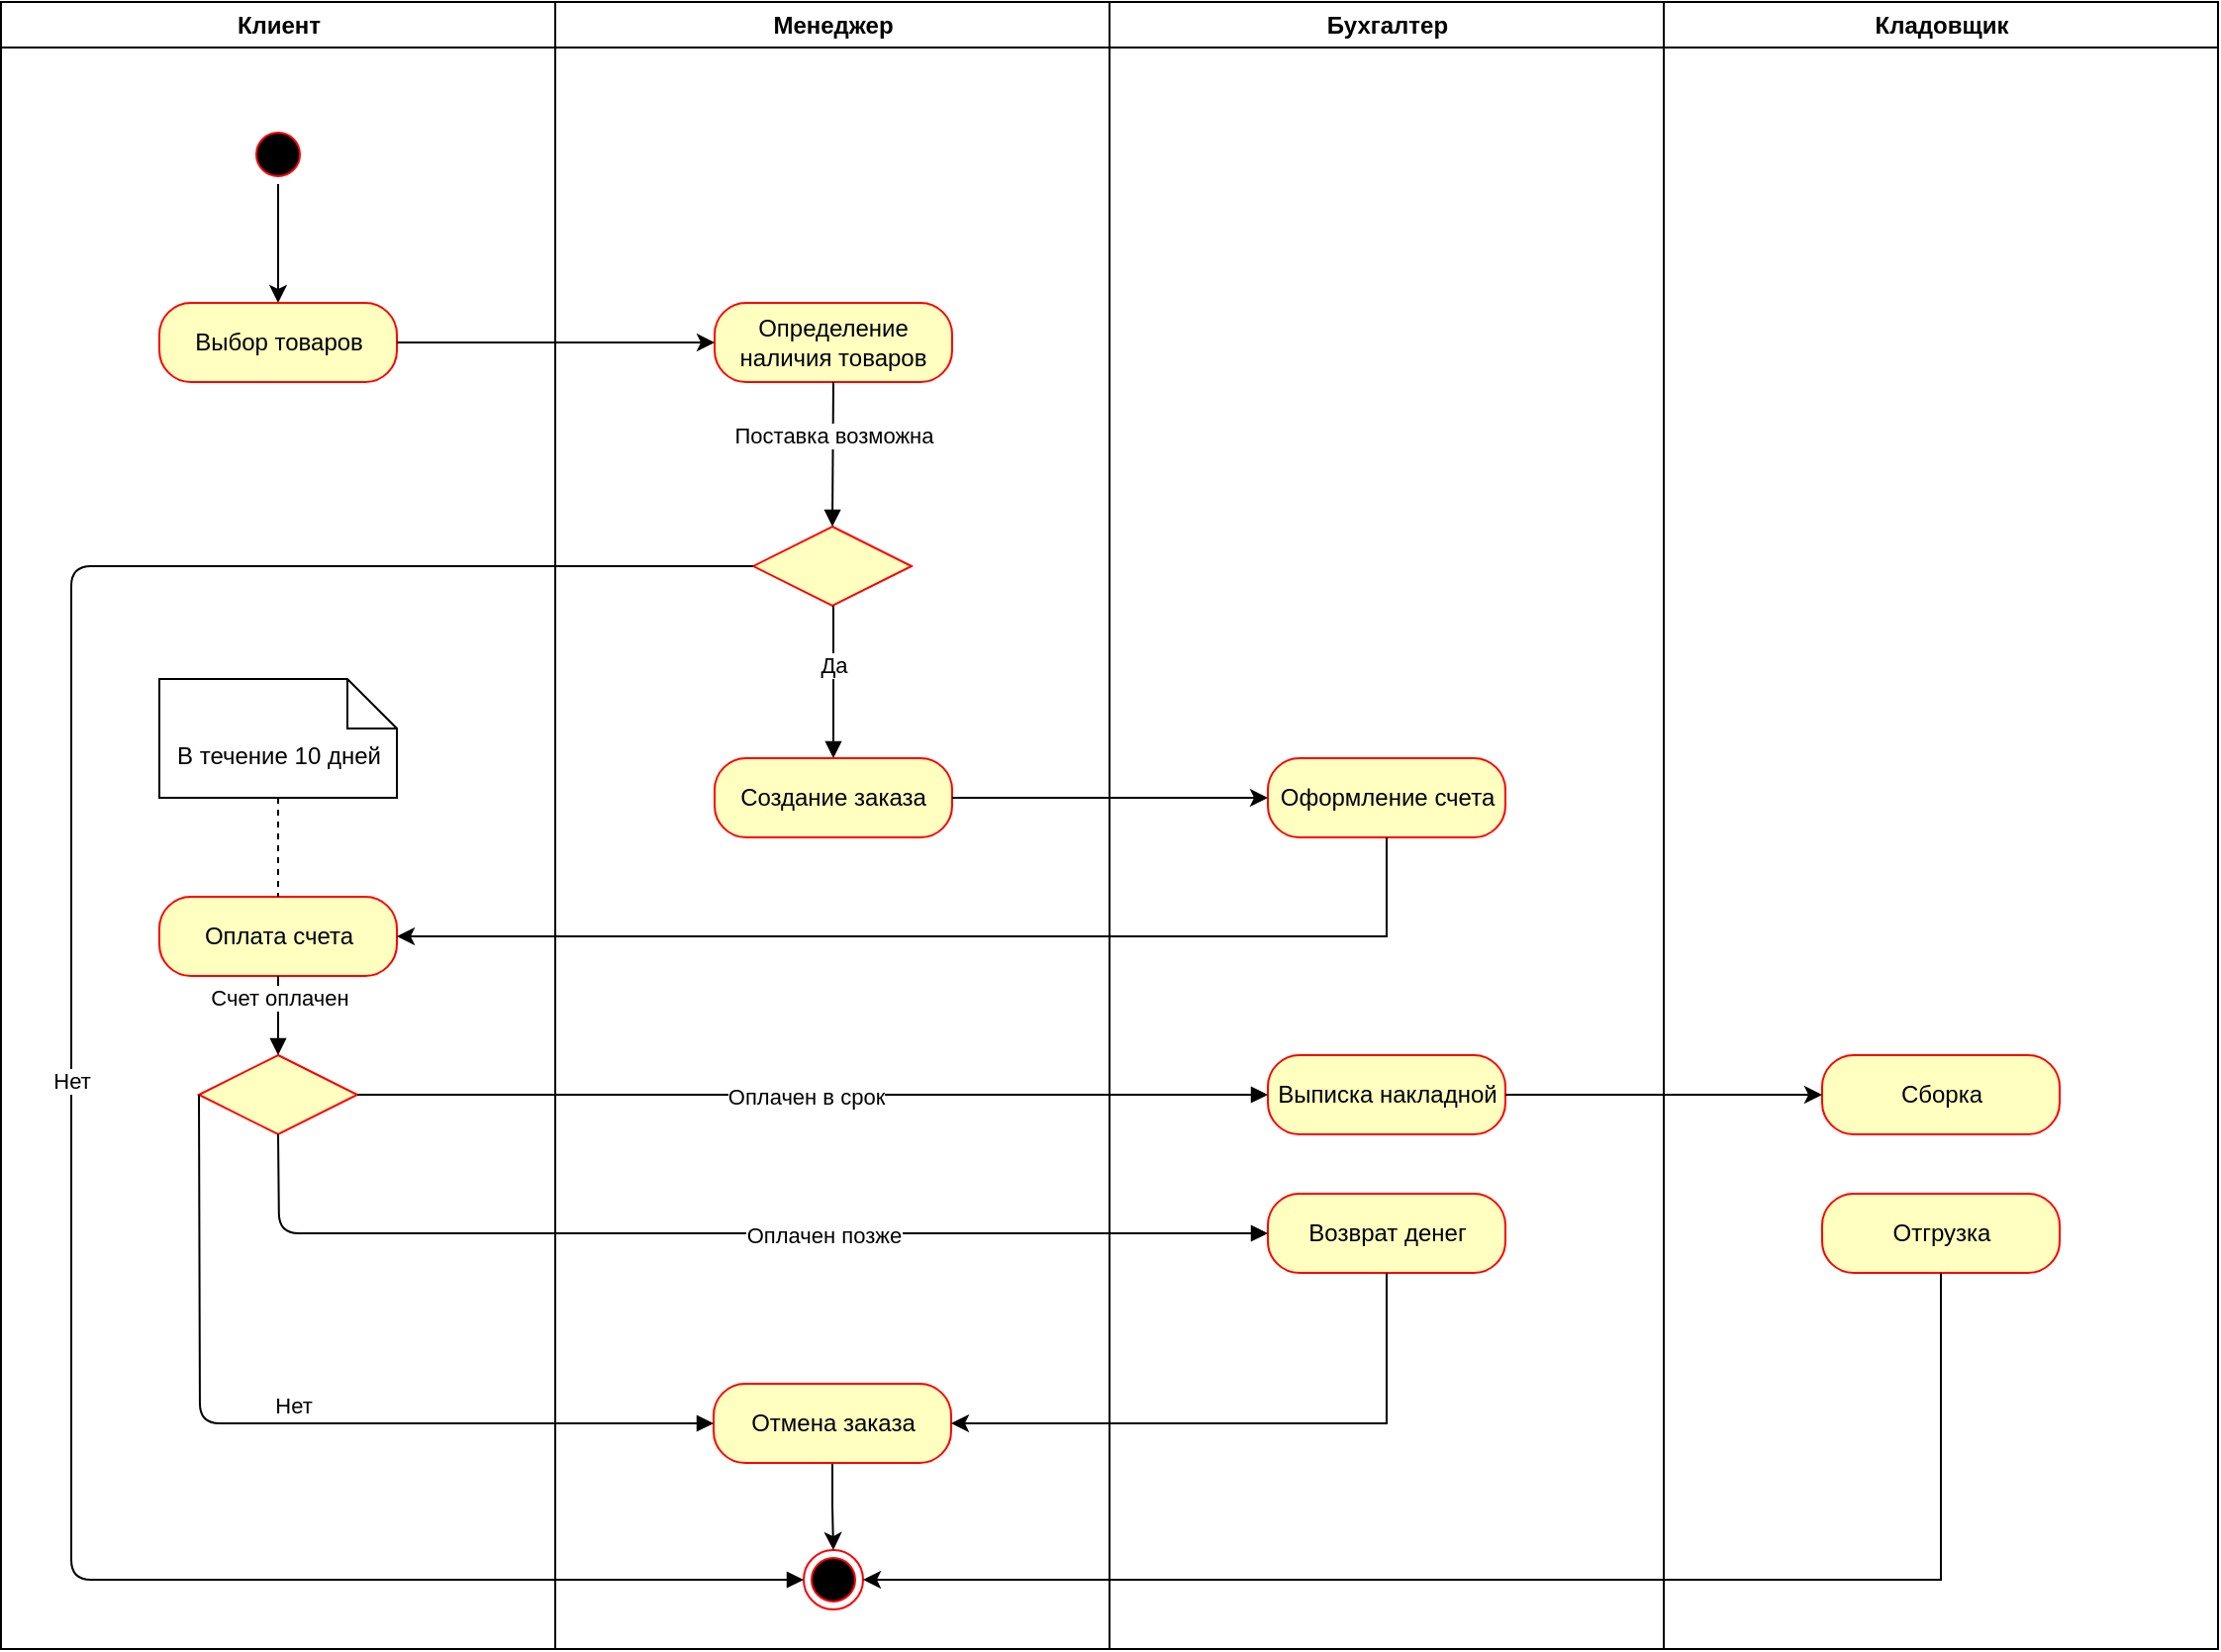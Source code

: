 <mxfile version="15.0.6" type="github">
  <diagram name="Activity" id="e7e014a7-5840-1c2e-5031-d8a46d1fe8dd">
    <mxGraphModel dx="1038" dy="556" grid="1" gridSize="10" guides="1" tooltips="1" connect="1" arrows="1" fold="1" page="1" pageScale="1" pageWidth="1169" pageHeight="826" background="none" math="0" shadow="0">
      <root>
        <mxCell id="0" />
        <mxCell id="1" parent="0" />
        <mxCell id="2" value="Клиент" style="swimlane;whiteSpace=wrap;startSize=23;" parent="1" vertex="1">
          <mxGeometry x="164.5" y="128" width="280" height="832" as="geometry">
            <mxRectangle x="164.5" y="128" width="80" height="23" as="alternateBounds" />
          </mxGeometry>
        </mxCell>
        <mxCell id="c_RG8bpmXYqNmmWmCUtg-72" style="edgeStyle=orthogonalEdgeStyle;rounded=0;orthogonalLoop=1;jettySize=auto;html=1;exitX=0.5;exitY=1;exitDx=0;exitDy=0;entryX=0.5;entryY=0;entryDx=0;entryDy=0;" edge="1" parent="2" source="c_RG8bpmXYqNmmWmCUtg-64" target="c_RG8bpmXYqNmmWmCUtg-68">
          <mxGeometry relative="1" as="geometry" />
        </mxCell>
        <mxCell id="c_RG8bpmXYqNmmWmCUtg-64" value="" style="ellipse;html=1;shape=startState;fillColor=#000000;strokeColor=#ff0000;" vertex="1" parent="2">
          <mxGeometry x="125" y="62" width="30" height="30" as="geometry" />
        </mxCell>
        <mxCell id="c_RG8bpmXYqNmmWmCUtg-68" value="Выбор товаров" style="rounded=1;whiteSpace=wrap;html=1;arcSize=40;fontColor=#000000;fillColor=#ffffc0;strokeColor=#ff0000;" vertex="1" parent="2">
          <mxGeometry x="80" y="152" width="120" height="40" as="geometry" />
        </mxCell>
        <mxCell id="c_RG8bpmXYqNmmWmCUtg-92" value="Оплата счета" style="rounded=1;whiteSpace=wrap;html=1;arcSize=40;fontColor=#000000;fillColor=#ffffc0;strokeColor=#ff0000;" vertex="1" parent="2">
          <mxGeometry x="80" y="452" width="120" height="40" as="geometry" />
        </mxCell>
        <mxCell id="c_RG8bpmXYqNmmWmCUtg-94" value="" style="rhombus;whiteSpace=wrap;html=1;fillColor=#ffffc0;strokeColor=#ff0000;" vertex="1" parent="2">
          <mxGeometry x="100" y="532" width="80" height="40" as="geometry" />
        </mxCell>
        <mxCell id="c_RG8bpmXYqNmmWmCUtg-96" value="Счет оплачен" style="html=1;verticalAlign=bottom;endArrow=block;exitX=0.5;exitY=1;exitDx=0;exitDy=0;entryX=0.5;entryY=0;entryDx=0;entryDy=0;" edge="1" parent="2" source="c_RG8bpmXYqNmmWmCUtg-92" target="c_RG8bpmXYqNmmWmCUtg-94">
          <mxGeometry width="80" relative="1" as="geometry">
            <mxPoint x="145.5" y="512" as="sourcePoint" />
            <mxPoint x="225.5" y="512" as="targetPoint" />
          </mxGeometry>
        </mxCell>
        <mxCell id="c_RG8bpmXYqNmmWmCUtg-113" style="edgeStyle=orthogonalEdgeStyle;rounded=0;orthogonalLoop=1;jettySize=auto;html=1;exitX=0.5;exitY=1;exitDx=0;exitDy=0;exitPerimeter=0;entryX=0.5;entryY=0;entryDx=0;entryDy=0;dashed=1;endArrow=none;endFill=0;" edge="1" parent="2" source="c_RG8bpmXYqNmmWmCUtg-112" target="c_RG8bpmXYqNmmWmCUtg-92">
          <mxGeometry relative="1" as="geometry" />
        </mxCell>
        <mxCell id="c_RG8bpmXYqNmmWmCUtg-112" value="В течение 10 дней" style="shape=note2;boundedLbl=1;whiteSpace=wrap;html=1;size=25;verticalAlign=top;align=center;" vertex="1" parent="2">
          <mxGeometry x="80" y="342" width="120" height="60" as="geometry" />
        </mxCell>
        <mxCell id="3" value="Менеджер" style="swimlane;whiteSpace=wrap;startSize=23;" parent="1" vertex="1">
          <mxGeometry x="444.5" y="128" width="280" height="832" as="geometry">
            <mxRectangle x="444.5" y="128" width="80" height="23" as="alternateBounds" />
          </mxGeometry>
        </mxCell>
        <mxCell id="c_RG8bpmXYqNmmWmCUtg-70" value="Определение наличия товаров" style="rounded=1;whiteSpace=wrap;html=1;arcSize=40;fontColor=#000000;fillColor=#ffffc0;strokeColor=#ff0000;" vertex="1" parent="3">
          <mxGeometry x="80.5" y="152" width="120" height="40" as="geometry" />
        </mxCell>
        <mxCell id="c_RG8bpmXYqNmmWmCUtg-73" value="" style="rhombus;whiteSpace=wrap;html=1;fillColor=#ffffc0;strokeColor=#ff0000;" vertex="1" parent="3">
          <mxGeometry x="100" y="265" width="80" height="40" as="geometry" />
        </mxCell>
        <mxCell id="c_RG8bpmXYqNmmWmCUtg-86" value="Поставка возможна" style="html=1;verticalAlign=bottom;endArrow=block;entryX=0.5;entryY=0;entryDx=0;entryDy=0;" edge="1" parent="3" target="c_RG8bpmXYqNmmWmCUtg-73">
          <mxGeometry width="80" relative="1" as="geometry">
            <mxPoint x="140.5" y="192" as="sourcePoint" />
            <mxPoint x="140.5" y="262" as="targetPoint" />
          </mxGeometry>
        </mxCell>
        <mxCell id="c_RG8bpmXYqNmmWmCUtg-87" value="Да" style="html=1;verticalAlign=bottom;endArrow=block;entryX=0.5;entryY=0;entryDx=0;entryDy=0;" edge="1" parent="3" target="c_RG8bpmXYqNmmWmCUtg-88">
          <mxGeometry width="80" relative="1" as="geometry">
            <mxPoint x="140.5" y="305" as="sourcePoint" />
            <mxPoint x="140.5" y="375" as="targetPoint" />
          </mxGeometry>
        </mxCell>
        <mxCell id="c_RG8bpmXYqNmmWmCUtg-88" value="Создание заказа" style="rounded=1;whiteSpace=wrap;html=1;arcSize=40;fontColor=#000000;fillColor=#ffffc0;strokeColor=#ff0000;" vertex="1" parent="3">
          <mxGeometry x="80.5" y="382" width="120" height="40" as="geometry" />
        </mxCell>
        <mxCell id="c_RG8bpmXYqNmmWmCUtg-104" value="" style="ellipse;html=1;shape=endState;fillColor=#000000;strokeColor=#ff0000;" vertex="1" parent="3">
          <mxGeometry x="125.5" y="782" width="30" height="30" as="geometry" />
        </mxCell>
        <mxCell id="c_RG8bpmXYqNmmWmCUtg-108" style="edgeStyle=orthogonalEdgeStyle;rounded=0;orthogonalLoop=1;jettySize=auto;html=1;exitX=0.5;exitY=1;exitDx=0;exitDy=0;entryX=0.5;entryY=0;entryDx=0;entryDy=0;" edge="1" parent="3" source="c_RG8bpmXYqNmmWmCUtg-106" target="c_RG8bpmXYqNmmWmCUtg-104">
          <mxGeometry relative="1" as="geometry" />
        </mxCell>
        <mxCell id="c_RG8bpmXYqNmmWmCUtg-106" value="Отмена заказа" style="rounded=1;whiteSpace=wrap;html=1;arcSize=40;fontColor=#000000;fillColor=#ffffc0;strokeColor=#ff0000;" vertex="1" parent="3">
          <mxGeometry x="80" y="698" width="120" height="40" as="geometry" />
        </mxCell>
        <mxCell id="c_RG8bpmXYqNmmWmCUtg-111" value="Нет" style="html=1;verticalAlign=bottom;endArrow=block;entryX=0;entryY=0.5;entryDx=0;entryDy=0;exitX=0;exitY=0.5;exitDx=0;exitDy=0;" edge="1" parent="3" source="c_RG8bpmXYqNmmWmCUtg-73" target="c_RG8bpmXYqNmmWmCUtg-104">
          <mxGeometry width="80" relative="1" as="geometry">
            <mxPoint x="-174.5" y="672" as="sourcePoint" />
            <mxPoint x="-94.5" y="672" as="targetPoint" />
            <Array as="points">
              <mxPoint x="-244.5" y="285" />
              <mxPoint x="-244.5" y="552" />
              <mxPoint x="-244.5" y="797" />
            </Array>
          </mxGeometry>
        </mxCell>
        <mxCell id="4" value="Бухгалтер" style="swimlane;whiteSpace=wrap" parent="1" vertex="1">
          <mxGeometry x="724.5" y="128" width="280" height="832" as="geometry">
            <mxRectangle x="724.5" y="128" width="80" height="23" as="alternateBounds" />
          </mxGeometry>
        </mxCell>
        <mxCell id="c_RG8bpmXYqNmmWmCUtg-89" value="Оформление счета" style="rounded=1;whiteSpace=wrap;html=1;arcSize=40;fontColor=#000000;fillColor=#ffffc0;strokeColor=#ff0000;" vertex="1" parent="4">
          <mxGeometry x="80" y="382" width="120" height="40" as="geometry" />
        </mxCell>
        <mxCell id="c_RG8bpmXYqNmmWmCUtg-97" value="Выписка накладной" style="rounded=1;whiteSpace=wrap;html=1;arcSize=40;fontColor=#000000;fillColor=#ffffc0;strokeColor=#ff0000;" vertex="1" parent="4">
          <mxGeometry x="80" y="532" width="120" height="40" as="geometry" />
        </mxCell>
        <mxCell id="c_RG8bpmXYqNmmWmCUtg-101" value="Возврат денег" style="rounded=1;whiteSpace=wrap;html=1;arcSize=40;fontColor=#000000;fillColor=#ffffc0;strokeColor=#ff0000;" vertex="1" parent="4">
          <mxGeometry x="80" y="602" width="120" height="40" as="geometry" />
        </mxCell>
        <mxCell id="c_RG8bpmXYqNmmWmCUtg-58" value="Кладовщик" style="swimlane;whiteSpace=wrap" vertex="1" parent="1">
          <mxGeometry x="1004.5" y="128" width="280" height="832" as="geometry">
            <mxRectangle x="724.5" y="128" width="80" height="23" as="alternateBounds" />
          </mxGeometry>
        </mxCell>
        <mxCell id="c_RG8bpmXYqNmmWmCUtg-98" value="Сборка" style="rounded=1;whiteSpace=wrap;html=1;arcSize=40;fontColor=#000000;fillColor=#ffffc0;strokeColor=#ff0000;" vertex="1" parent="c_RG8bpmXYqNmmWmCUtg-58">
          <mxGeometry x="80" y="532" width="120" height="40" as="geometry" />
        </mxCell>
        <mxCell id="c_RG8bpmXYqNmmWmCUtg-103" value="Отгрузка" style="rounded=1;whiteSpace=wrap;html=1;arcSize=40;fontColor=#000000;fillColor=#ffffc0;strokeColor=#ff0000;" vertex="1" parent="c_RG8bpmXYqNmmWmCUtg-58">
          <mxGeometry x="80" y="602" width="120" height="40" as="geometry" />
        </mxCell>
        <mxCell id="c_RG8bpmXYqNmmWmCUtg-71" style="edgeStyle=orthogonalEdgeStyle;rounded=0;orthogonalLoop=1;jettySize=auto;html=1;exitX=1;exitY=0.5;exitDx=0;exitDy=0;entryX=0;entryY=0.5;entryDx=0;entryDy=0;" edge="1" parent="1" source="c_RG8bpmXYqNmmWmCUtg-68" target="c_RG8bpmXYqNmmWmCUtg-70">
          <mxGeometry relative="1" as="geometry" />
        </mxCell>
        <mxCell id="c_RG8bpmXYqNmmWmCUtg-90" style="edgeStyle=orthogonalEdgeStyle;rounded=0;orthogonalLoop=1;jettySize=auto;html=1;exitX=1;exitY=0.5;exitDx=0;exitDy=0;entryX=0;entryY=0.5;entryDx=0;entryDy=0;" edge="1" parent="1" source="c_RG8bpmXYqNmmWmCUtg-88" target="c_RG8bpmXYqNmmWmCUtg-89">
          <mxGeometry relative="1" as="geometry" />
        </mxCell>
        <mxCell id="c_RG8bpmXYqNmmWmCUtg-93" style="edgeStyle=orthogonalEdgeStyle;rounded=0;orthogonalLoop=1;jettySize=auto;html=1;exitX=0.5;exitY=1;exitDx=0;exitDy=0;entryX=1;entryY=0.5;entryDx=0;entryDy=0;" edge="1" parent="1" source="c_RG8bpmXYqNmmWmCUtg-89" target="c_RG8bpmXYqNmmWmCUtg-92">
          <mxGeometry relative="1" as="geometry" />
        </mxCell>
        <mxCell id="c_RG8bpmXYqNmmWmCUtg-99" style="edgeStyle=orthogonalEdgeStyle;rounded=0;orthogonalLoop=1;jettySize=auto;html=1;exitX=1;exitY=0.5;exitDx=0;exitDy=0;entryX=0;entryY=0.5;entryDx=0;entryDy=0;" edge="1" parent="1" source="c_RG8bpmXYqNmmWmCUtg-97" target="c_RG8bpmXYqNmmWmCUtg-98">
          <mxGeometry relative="1" as="geometry" />
        </mxCell>
        <mxCell id="c_RG8bpmXYqNmmWmCUtg-100" value="Оплачен в срок" style="html=1;verticalAlign=bottom;endArrow=block;exitX=1;exitY=0.5;exitDx=0;exitDy=0;entryX=0;entryY=0.5;entryDx=0;entryDy=0;" edge="1" parent="1" source="c_RG8bpmXYqNmmWmCUtg-94" target="c_RG8bpmXYqNmmWmCUtg-97">
          <mxGeometry x="-0.02" y="-10" width="80" relative="1" as="geometry">
            <mxPoint x="500" y="700" as="sourcePoint" />
            <mxPoint x="580" y="700" as="targetPoint" />
            <mxPoint x="1" as="offset" />
          </mxGeometry>
        </mxCell>
        <mxCell id="c_RG8bpmXYqNmmWmCUtg-102" value="Оплачен позже" style="html=1;verticalAlign=bottom;endArrow=block;exitX=0.5;exitY=1;exitDx=0;exitDy=0;entryX=0;entryY=0.5;entryDx=0;entryDy=0;" edge="1" parent="1" source="c_RG8bpmXYqNmmWmCUtg-94" target="c_RG8bpmXYqNmmWmCUtg-101">
          <mxGeometry x="0.183" y="-10" width="80" relative="1" as="geometry">
            <mxPoint x="560" y="750" as="sourcePoint" />
            <mxPoint x="640" y="750" as="targetPoint" />
            <Array as="points">
              <mxPoint x="305" y="750" />
            </Array>
            <mxPoint as="offset" />
          </mxGeometry>
        </mxCell>
        <mxCell id="c_RG8bpmXYqNmmWmCUtg-105" style="edgeStyle=orthogonalEdgeStyle;rounded=0;orthogonalLoop=1;jettySize=auto;html=1;exitX=0.5;exitY=1;exitDx=0;exitDy=0;entryX=1;entryY=0.5;entryDx=0;entryDy=0;" edge="1" parent="1" source="c_RG8bpmXYqNmmWmCUtg-103" target="c_RG8bpmXYqNmmWmCUtg-104">
          <mxGeometry relative="1" as="geometry" />
        </mxCell>
        <mxCell id="c_RG8bpmXYqNmmWmCUtg-107" style="edgeStyle=orthogonalEdgeStyle;rounded=0;orthogonalLoop=1;jettySize=auto;html=1;exitX=0.5;exitY=1;exitDx=0;exitDy=0;entryX=1;entryY=0.5;entryDx=0;entryDy=0;" edge="1" parent="1" source="c_RG8bpmXYqNmmWmCUtg-101" target="c_RG8bpmXYqNmmWmCUtg-106">
          <mxGeometry relative="1" as="geometry" />
        </mxCell>
        <mxCell id="c_RG8bpmXYqNmmWmCUtg-109" value="Нет" style="html=1;verticalAlign=bottom;endArrow=block;entryX=0;entryY=0.5;entryDx=0;entryDy=0;exitX=0;exitY=0.5;exitDx=0;exitDy=0;" edge="1" parent="1" source="c_RG8bpmXYqNmmWmCUtg-94" target="c_RG8bpmXYqNmmWmCUtg-106">
          <mxGeometry width="80" relative="1" as="geometry">
            <mxPoint x="270" y="900" as="sourcePoint" />
            <mxPoint x="350" y="900" as="targetPoint" />
            <Array as="points">
              <mxPoint x="265" y="846" />
            </Array>
          </mxGeometry>
        </mxCell>
      </root>
    </mxGraphModel>
  </diagram>
</mxfile>
